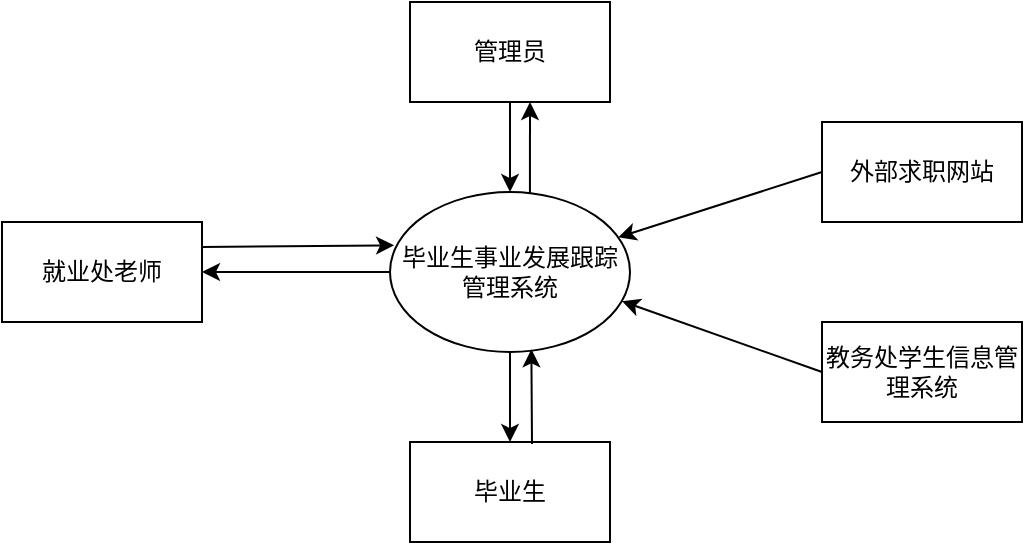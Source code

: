 <mxfile version="21.2.1" type="github">
  <diagram name="第 1 页" id="hyIfskZs2S4c6fV5rSHz">
    <mxGraphModel dx="1034" dy="477" grid="1" gridSize="10" guides="1" tooltips="1" connect="1" arrows="1" fold="1" page="1" pageScale="1" pageWidth="827" pageHeight="1169" math="0" shadow="0">
      <root>
        <mxCell id="0" />
        <mxCell id="1" parent="0" />
        <mxCell id="qAaUBKrTt6SAQdbjlX8T-17" style="edgeStyle=orthogonalEdgeStyle;rounded=0;orthogonalLoop=1;jettySize=auto;html=1;exitX=0.5;exitY=1;exitDx=0;exitDy=0;" edge="1" parent="1" source="qAaUBKrTt6SAQdbjlX8T-18" target="qAaUBKrTt6SAQdbjlX8T-19">
          <mxGeometry relative="1" as="geometry" />
        </mxCell>
        <mxCell id="qAaUBKrTt6SAQdbjlX8T-18" value="毕业生事业发展跟踪管理系统" style="shape=ellipse;html=1;dashed=0;whiteSpace=wrap;perimeter=ellipsePerimeter;" vertex="1" parent="1">
          <mxGeometry x="354" y="135" width="120" height="80" as="geometry" />
        </mxCell>
        <mxCell id="qAaUBKrTt6SAQdbjlX8T-19" value="毕业生" style="html=1;dashed=0;whiteSpace=wrap;" vertex="1" parent="1">
          <mxGeometry x="364" y="260" width="100" height="50" as="geometry" />
        </mxCell>
        <mxCell id="qAaUBKrTt6SAQdbjlX8T-20" style="rounded=0;orthogonalLoop=1;jettySize=auto;html=1;exitX=1;exitY=0.25;exitDx=0;exitDy=0;entryX=0.017;entryY=0.333;entryDx=0;entryDy=0;entryPerimeter=0;" edge="1" parent="1" source="qAaUBKrTt6SAQdbjlX8T-22" target="qAaUBKrTt6SAQdbjlX8T-18">
          <mxGeometry relative="1" as="geometry" />
        </mxCell>
        <mxCell id="qAaUBKrTt6SAQdbjlX8T-21" style="edgeStyle=orthogonalEdgeStyle;rounded=0;orthogonalLoop=1;jettySize=auto;html=1;entryX=1;entryY=0.5;entryDx=0;entryDy=0;" edge="1" parent="1" source="qAaUBKrTt6SAQdbjlX8T-18" target="qAaUBKrTt6SAQdbjlX8T-22">
          <mxGeometry relative="1" as="geometry" />
        </mxCell>
        <mxCell id="qAaUBKrTt6SAQdbjlX8T-22" value="就业处老师" style="html=1;dashed=0;whiteSpace=wrap;" vertex="1" parent="1">
          <mxGeometry x="160" y="150" width="100" height="50" as="geometry" />
        </mxCell>
        <mxCell id="qAaUBKrTt6SAQdbjlX8T-23" style="edgeStyle=orthogonalEdgeStyle;rounded=0;orthogonalLoop=1;jettySize=auto;html=1;exitX=0.5;exitY=1;exitDx=0;exitDy=0;entryX=0.5;entryY=0;entryDx=0;entryDy=0;" edge="1" parent="1" source="qAaUBKrTt6SAQdbjlX8T-24" target="qAaUBKrTt6SAQdbjlX8T-18">
          <mxGeometry relative="1" as="geometry" />
        </mxCell>
        <mxCell id="qAaUBKrTt6SAQdbjlX8T-24" value="管理员" style="html=1;dashed=0;whiteSpace=wrap;" vertex="1" parent="1">
          <mxGeometry x="364" y="40" width="100" height="50" as="geometry" />
        </mxCell>
        <mxCell id="qAaUBKrTt6SAQdbjlX8T-25" style="rounded=0;orthogonalLoop=1;jettySize=auto;html=1;exitX=0;exitY=0.5;exitDx=0;exitDy=0;entryX=0.967;entryY=0.683;entryDx=0;entryDy=0;entryPerimeter=0;" edge="1" parent="1" source="qAaUBKrTt6SAQdbjlX8T-26" target="qAaUBKrTt6SAQdbjlX8T-18">
          <mxGeometry relative="1" as="geometry" />
        </mxCell>
        <mxCell id="qAaUBKrTt6SAQdbjlX8T-26" value="教务处学生信息管理系统" style="html=1;dashed=0;whiteSpace=wrap;" vertex="1" parent="1">
          <mxGeometry x="570" y="200" width="100" height="50" as="geometry" />
        </mxCell>
        <mxCell id="qAaUBKrTt6SAQdbjlX8T-27" style="rounded=0;orthogonalLoop=1;jettySize=auto;html=1;exitX=0;exitY=0.5;exitDx=0;exitDy=0;" edge="1" parent="1" source="qAaUBKrTt6SAQdbjlX8T-28" target="qAaUBKrTt6SAQdbjlX8T-18">
          <mxGeometry relative="1" as="geometry" />
        </mxCell>
        <mxCell id="qAaUBKrTt6SAQdbjlX8T-28" value="外部求职网站" style="html=1;dashed=0;whiteSpace=wrap;" vertex="1" parent="1">
          <mxGeometry x="570" y="100" width="100" height="50" as="geometry" />
        </mxCell>
        <mxCell id="qAaUBKrTt6SAQdbjlX8T-29" style="rounded=0;orthogonalLoop=1;jettySize=auto;html=1;entryX=0.589;entryY=0.983;entryDx=0;entryDy=0;entryPerimeter=0;" edge="1" parent="1" target="qAaUBKrTt6SAQdbjlX8T-18">
          <mxGeometry relative="1" as="geometry">
            <mxPoint x="425" y="261" as="sourcePoint" />
            <mxPoint x="425" y="220" as="targetPoint" />
          </mxGeometry>
        </mxCell>
        <mxCell id="qAaUBKrTt6SAQdbjlX8T-30" style="rounded=0;orthogonalLoop=1;jettySize=auto;html=1;exitX=0.583;exitY=0.008;exitDx=0;exitDy=0;exitPerimeter=0;" edge="1" parent="1" source="qAaUBKrTt6SAQdbjlX8T-18">
          <mxGeometry relative="1" as="geometry">
            <mxPoint x="424" y="130" as="sourcePoint" />
            <mxPoint x="424" y="90" as="targetPoint" />
          </mxGeometry>
        </mxCell>
      </root>
    </mxGraphModel>
  </diagram>
</mxfile>
